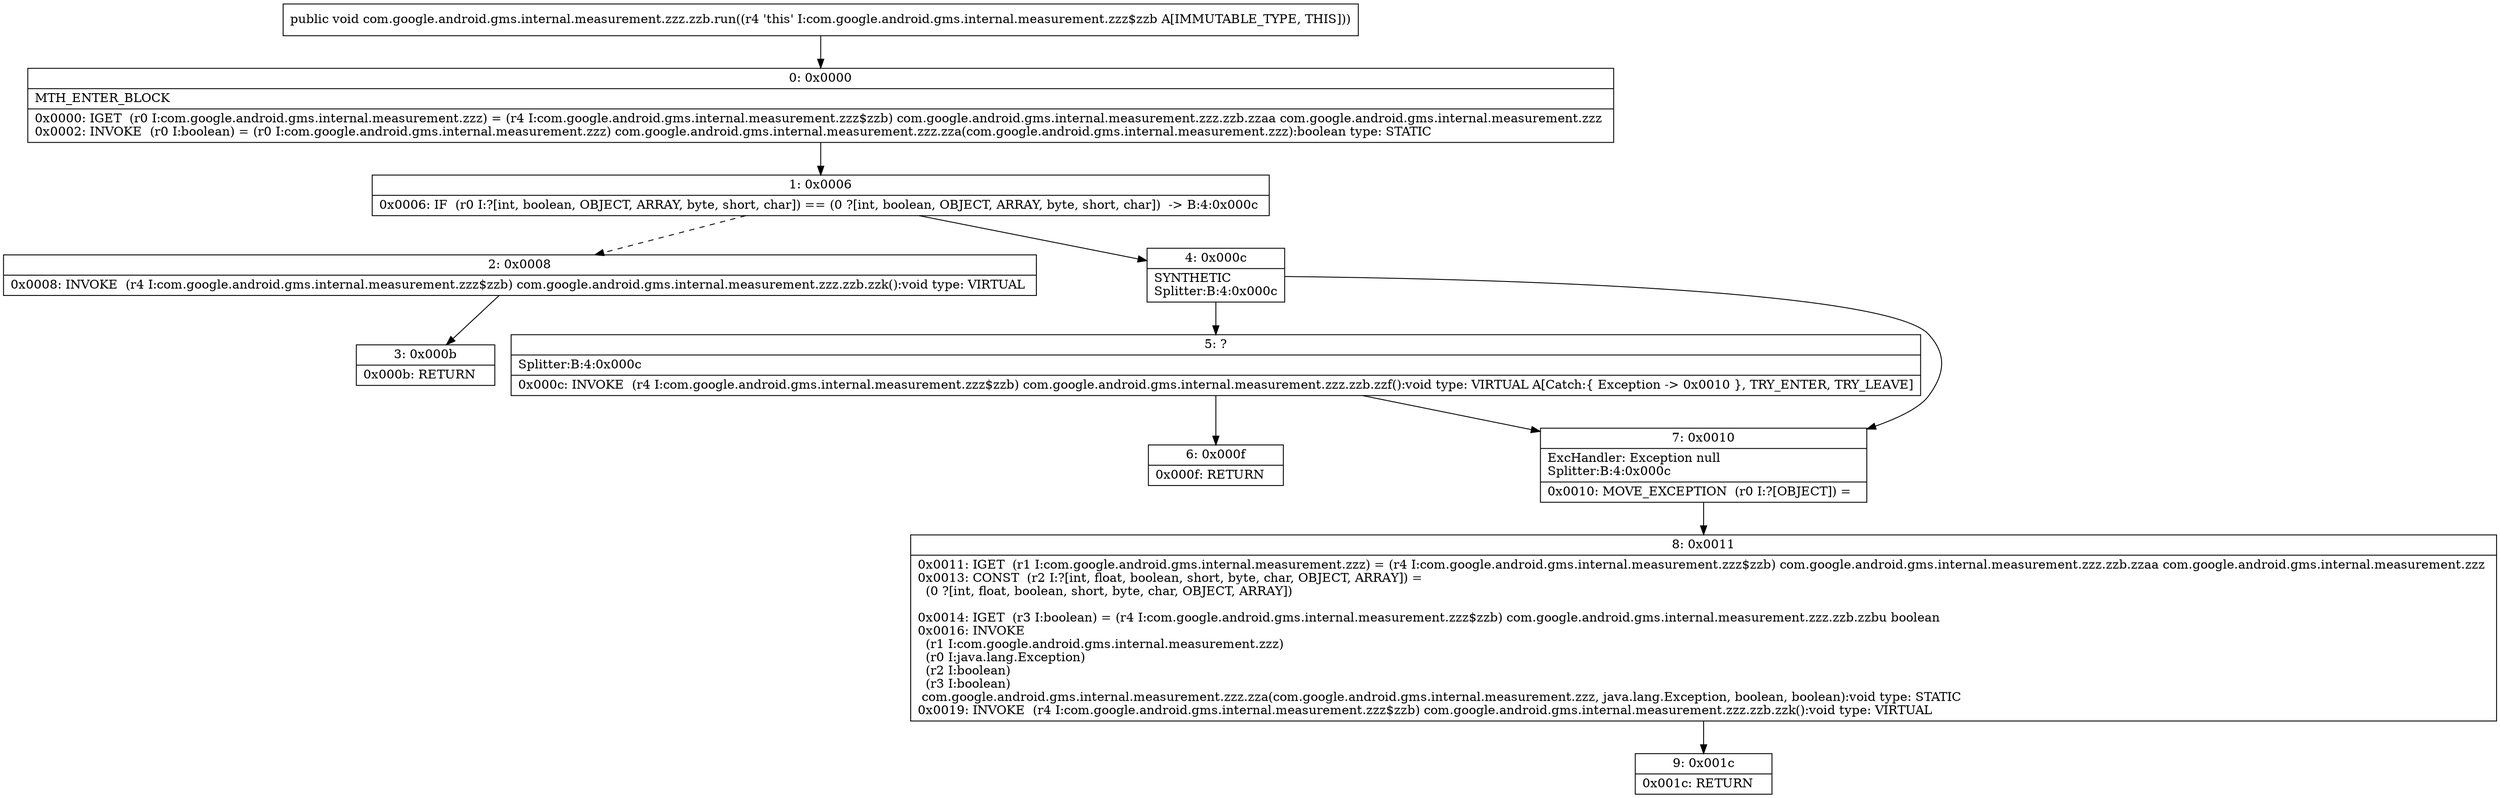 digraph "CFG forcom.google.android.gms.internal.measurement.zzz.zzb.run()V" {
Node_0 [shape=record,label="{0\:\ 0x0000|MTH_ENTER_BLOCK\l|0x0000: IGET  (r0 I:com.google.android.gms.internal.measurement.zzz) = (r4 I:com.google.android.gms.internal.measurement.zzz$zzb) com.google.android.gms.internal.measurement.zzz.zzb.zzaa com.google.android.gms.internal.measurement.zzz \l0x0002: INVOKE  (r0 I:boolean) = (r0 I:com.google.android.gms.internal.measurement.zzz) com.google.android.gms.internal.measurement.zzz.zza(com.google.android.gms.internal.measurement.zzz):boolean type: STATIC \l}"];
Node_1 [shape=record,label="{1\:\ 0x0006|0x0006: IF  (r0 I:?[int, boolean, OBJECT, ARRAY, byte, short, char]) == (0 ?[int, boolean, OBJECT, ARRAY, byte, short, char])  \-\> B:4:0x000c \l}"];
Node_2 [shape=record,label="{2\:\ 0x0008|0x0008: INVOKE  (r4 I:com.google.android.gms.internal.measurement.zzz$zzb) com.google.android.gms.internal.measurement.zzz.zzb.zzk():void type: VIRTUAL \l}"];
Node_3 [shape=record,label="{3\:\ 0x000b|0x000b: RETURN   \l}"];
Node_4 [shape=record,label="{4\:\ 0x000c|SYNTHETIC\lSplitter:B:4:0x000c\l}"];
Node_5 [shape=record,label="{5\:\ ?|Splitter:B:4:0x000c\l|0x000c: INVOKE  (r4 I:com.google.android.gms.internal.measurement.zzz$zzb) com.google.android.gms.internal.measurement.zzz.zzb.zzf():void type: VIRTUAL A[Catch:\{ Exception \-\> 0x0010 \}, TRY_ENTER, TRY_LEAVE]\l}"];
Node_6 [shape=record,label="{6\:\ 0x000f|0x000f: RETURN   \l}"];
Node_7 [shape=record,label="{7\:\ 0x0010|ExcHandler: Exception null\lSplitter:B:4:0x000c\l|0x0010: MOVE_EXCEPTION  (r0 I:?[OBJECT]) =  \l}"];
Node_8 [shape=record,label="{8\:\ 0x0011|0x0011: IGET  (r1 I:com.google.android.gms.internal.measurement.zzz) = (r4 I:com.google.android.gms.internal.measurement.zzz$zzb) com.google.android.gms.internal.measurement.zzz.zzb.zzaa com.google.android.gms.internal.measurement.zzz \l0x0013: CONST  (r2 I:?[int, float, boolean, short, byte, char, OBJECT, ARRAY]) = \l  (0 ?[int, float, boolean, short, byte, char, OBJECT, ARRAY])\l \l0x0014: IGET  (r3 I:boolean) = (r4 I:com.google.android.gms.internal.measurement.zzz$zzb) com.google.android.gms.internal.measurement.zzz.zzb.zzbu boolean \l0x0016: INVOKE  \l  (r1 I:com.google.android.gms.internal.measurement.zzz)\l  (r0 I:java.lang.Exception)\l  (r2 I:boolean)\l  (r3 I:boolean)\l com.google.android.gms.internal.measurement.zzz.zza(com.google.android.gms.internal.measurement.zzz, java.lang.Exception, boolean, boolean):void type: STATIC \l0x0019: INVOKE  (r4 I:com.google.android.gms.internal.measurement.zzz$zzb) com.google.android.gms.internal.measurement.zzz.zzb.zzk():void type: VIRTUAL \l}"];
Node_9 [shape=record,label="{9\:\ 0x001c|0x001c: RETURN   \l}"];
MethodNode[shape=record,label="{public void com.google.android.gms.internal.measurement.zzz.zzb.run((r4 'this' I:com.google.android.gms.internal.measurement.zzz$zzb A[IMMUTABLE_TYPE, THIS])) }"];
MethodNode -> Node_0;
Node_0 -> Node_1;
Node_1 -> Node_2[style=dashed];
Node_1 -> Node_4;
Node_2 -> Node_3;
Node_4 -> Node_5;
Node_4 -> Node_7;
Node_5 -> Node_6;
Node_5 -> Node_7;
Node_7 -> Node_8;
Node_8 -> Node_9;
}

